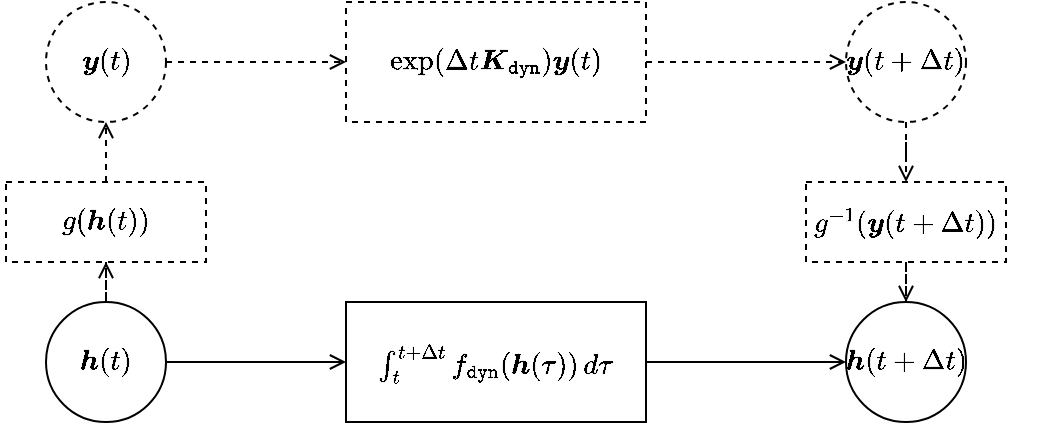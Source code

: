 <mxfile version="24.7.17">
  <diagram name="koopman_vs_odeint" id="gg5-LvrDOh2d9Lv5O6co">
    <mxGraphModel dx="2074" dy="1390" grid="1" gridSize="10" guides="1" tooltips="1" connect="1" arrows="1" fold="1" page="1" pageScale="1" pageWidth="827" pageHeight="1169" math="1" shadow="0">
      <root>
        <mxCell id="0" />
        <mxCell id="1" parent="0" />
        <mxCell id="VjynQuDDot_FeFhZayVt-13" style="edgeStyle=orthogonalEdgeStyle;rounded=0;orthogonalLoop=1;jettySize=auto;html=1;entryX=0;entryY=0.5;entryDx=0;entryDy=0;dashed=1;endArrow=open;endFill=0;" parent="1" source="VjynQuDDot_FeFhZayVt-15" target="VjynQuDDot_FeFhZayVt-4" edge="1">
          <mxGeometry relative="1" as="geometry" />
        </mxCell>
        <mxCell id="VjynQuDDot_FeFhZayVt-3" value="&lt;span style=&quot;text-wrap: nowrap;&quot;&gt;\(\boldsymbol{y}(t)\)&lt;/span&gt;" style="ellipse;whiteSpace=wrap;html=1;aspect=fixed;dashed=1;" parent="1" vertex="1">
          <mxGeometry x="250" y="280" width="60" height="60" as="geometry" />
        </mxCell>
        <mxCell id="VjynQuDDot_FeFhZayVt-17" style="edgeStyle=orthogonalEdgeStyle;rounded=0;orthogonalLoop=1;jettySize=auto;html=1;entryX=0.5;entryY=0;entryDx=0;entryDy=0;dashed=1;endArrow=open;endFill=0;" parent="1" source="VjynQuDDot_FeFhZayVt-18" target="VjynQuDDot_FeFhZayVt-6" edge="1">
          <mxGeometry relative="1" as="geometry" />
        </mxCell>
        <mxCell id="VjynQuDDot_FeFhZayVt-4" value="&lt;span style=&quot;text-wrap: nowrap;&quot;&gt;\(\boldsymbol{y}(t + \Delta t)\)&lt;/span&gt;" style="ellipse;whiteSpace=wrap;html=1;aspect=fixed;dashed=1;" parent="1" vertex="1">
          <mxGeometry x="650" y="280" width="60" height="60" as="geometry" />
        </mxCell>
        <mxCell id="VjynQuDDot_FeFhZayVt-7" style="edgeStyle=orthogonalEdgeStyle;rounded=0;orthogonalLoop=1;jettySize=auto;html=1;endArrow=open;endFill=0;" parent="1" source="VjynQuDDot_FeFhZayVt-9" target="VjynQuDDot_FeFhZayVt-6" edge="1">
          <mxGeometry relative="1" as="geometry" />
        </mxCell>
        <mxCell id="VjynQuDDot_FeFhZayVt-11" style="edgeStyle=orthogonalEdgeStyle;rounded=0;orthogonalLoop=1;jettySize=auto;html=1;entryX=0.5;entryY=1;entryDx=0;entryDy=0;dashed=1;endArrow=open;endFill=0;" parent="1" source="VjynQuDDot_FeFhZayVt-5" target="VjynQuDDot_FeFhZayVt-12" edge="1">
          <mxGeometry relative="1" as="geometry" />
        </mxCell>
        <mxCell id="VjynQuDDot_FeFhZayVt-5" value="&lt;span style=&quot;text-wrap: nowrap;&quot;&gt;\(\boldsymbol{h}(t)\)&lt;/span&gt;" style="ellipse;whiteSpace=wrap;html=1;aspect=fixed;" parent="1" vertex="1">
          <mxGeometry x="250" y="430" width="60" height="60" as="geometry" />
        </mxCell>
        <mxCell id="VjynQuDDot_FeFhZayVt-6" value="&lt;span style=&quot;text-wrap: nowrap;&quot;&gt;\(\boldsymbol{h}(t + \Delta t)\)&lt;/span&gt;" style="ellipse;whiteSpace=wrap;html=1;aspect=fixed;" parent="1" vertex="1">
          <mxGeometry x="650" y="430" width="60" height="60" as="geometry" />
        </mxCell>
        <mxCell id="VjynQuDDot_FeFhZayVt-10" value="" style="edgeStyle=orthogonalEdgeStyle;rounded=0;orthogonalLoop=1;jettySize=auto;html=1;endArrow=open;endFill=0;" parent="1" source="VjynQuDDot_FeFhZayVt-5" target="VjynQuDDot_FeFhZayVt-9" edge="1">
          <mxGeometry relative="1" as="geometry">
            <mxPoint x="310" y="460" as="sourcePoint" />
            <mxPoint x="650" y="460" as="targetPoint" />
          </mxGeometry>
        </mxCell>
        <mxCell id="VjynQuDDot_FeFhZayVt-9" value="&lt;div&gt;&lt;span style=&quot;background-color: initial;&quot;&gt;\(\int_{t}^{t+\Delta t} f_\texttt{dyn}(\boldsymbol{h}(\tau))\,d\tau \)&lt;/span&gt;&lt;br&gt;&lt;/div&gt;" style="rounded=0;whiteSpace=wrap;html=1;" parent="1" vertex="1">
          <mxGeometry x="400" y="430" width="150" height="60" as="geometry" />
        </mxCell>
        <mxCell id="VjynQuDDot_FeFhZayVt-12" value="\(g(\boldsymbol{h}(t))\)" style="rounded=0;whiteSpace=wrap;html=1;dashed=1;" parent="1" vertex="1">
          <mxGeometry x="230" y="370" width="100" height="40" as="geometry" />
        </mxCell>
        <mxCell id="VjynQuDDot_FeFhZayVt-16" value="" style="edgeStyle=orthogonalEdgeStyle;rounded=0;orthogonalLoop=1;jettySize=auto;html=1;entryX=0;entryY=0.5;entryDx=0;entryDy=0;dashed=1;endArrow=open;endFill=0;" parent="1" source="VjynQuDDot_FeFhZayVt-3" target="VjynQuDDot_FeFhZayVt-15" edge="1">
          <mxGeometry relative="1" as="geometry">
            <mxPoint x="310" y="310" as="sourcePoint" />
            <mxPoint x="650" y="310" as="targetPoint" />
          </mxGeometry>
        </mxCell>
        <mxCell id="VjynQuDDot_FeFhZayVt-15" value="\( \exp(\Delta t \boldsymbol{K}_\texttt{dyn}) \boldsymbol{y}(t) \)" style="rounded=0;whiteSpace=wrap;html=1;dashed=1;" parent="1" vertex="1">
          <mxGeometry x="400" y="280" width="150" height="60" as="geometry" />
        </mxCell>
        <mxCell id="VjynQuDDot_FeFhZayVt-19" value="" style="edgeStyle=orthogonalEdgeStyle;rounded=0;orthogonalLoop=1;jettySize=auto;html=1;entryX=0.5;entryY=0;entryDx=0;entryDy=0;endArrow=open;endFill=0;dashed=1;" parent="1" source="VjynQuDDot_FeFhZayVt-4" target="VjynQuDDot_FeFhZayVt-18" edge="1">
          <mxGeometry relative="1" as="geometry">
            <mxPoint x="680" y="340" as="sourcePoint" />
            <mxPoint x="680" y="430" as="targetPoint" />
          </mxGeometry>
        </mxCell>
        <mxCell id="VjynQuDDot_FeFhZayVt-18" value="\(g^{-1}(\boldsymbol{y}(t+\Delta t))\)" style="rounded=0;whiteSpace=wrap;html=1;dashed=1;" parent="1" vertex="1">
          <mxGeometry x="630" y="370" width="100" height="40" as="geometry" />
        </mxCell>
        <mxCell id="VjynQuDDot_FeFhZayVt-20" style="edgeStyle=orthogonalEdgeStyle;rounded=0;orthogonalLoop=1;jettySize=auto;html=1;entryX=0.5;entryY=1;entryDx=0;entryDy=0;dashed=1;endArrow=open;endFill=0;exitX=0.5;exitY=0;exitDx=0;exitDy=0;" parent="1" source="VjynQuDDot_FeFhZayVt-12" target="VjynQuDDot_FeFhZayVt-3" edge="1">
          <mxGeometry relative="1" as="geometry">
            <mxPoint x="280" y="370" as="sourcePoint" />
            <mxPoint x="280" y="350" as="targetPoint" />
          </mxGeometry>
        </mxCell>
      </root>
    </mxGraphModel>
  </diagram>
</mxfile>
